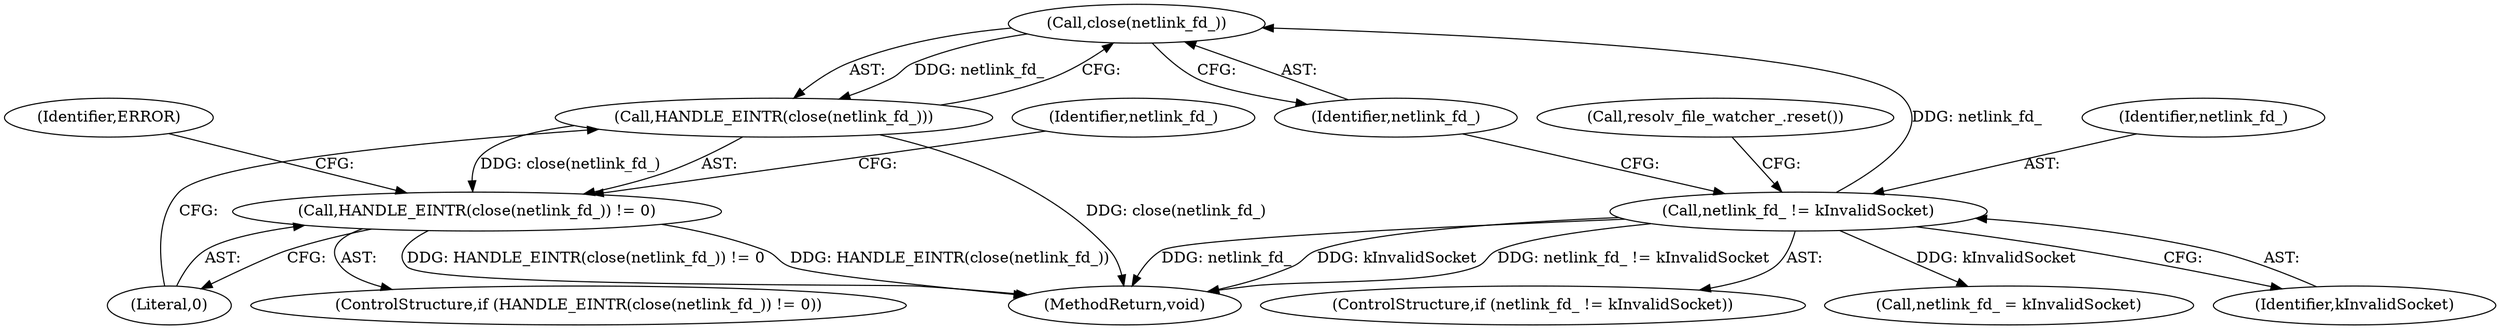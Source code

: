 digraph "0_Chrome_ae66a48d272b1fdc8bf475b107ae11d95edc91f9_0@API" {
"1000110" [label="(Call,close(netlink_fd_))"];
"1000103" [label="(Call,netlink_fd_ != kInvalidSocket)"];
"1000109" [label="(Call,HANDLE_EINTR(close(netlink_fd_)))"];
"1000108" [label="(Call,HANDLE_EINTR(close(netlink_fd_)) != 0)"];
"1000104" [label="(Identifier,netlink_fd_)"];
"1000102" [label="(ControlStructure,if (netlink_fd_ != kInvalidSocket))"];
"1000109" [label="(Call,HANDLE_EINTR(close(netlink_fd_)))"];
"1000117" [label="(Call,netlink_fd_ = kInvalidSocket)"];
"1000118" [label="(Identifier,netlink_fd_)"];
"1000110" [label="(Call,close(netlink_fd_))"];
"1000105" [label="(Identifier,kInvalidSocket)"];
"1000112" [label="(Literal,0)"];
"1000111" [label="(Identifier,netlink_fd_)"];
"1000121" [label="(Call,resolv_file_watcher_.reset())"];
"1000124" [label="(MethodReturn,void)"];
"1000108" [label="(Call,HANDLE_EINTR(close(netlink_fd_)) != 0)"];
"1000103" [label="(Call,netlink_fd_ != kInvalidSocket)"];
"1000107" [label="(ControlStructure,if (HANDLE_EINTR(close(netlink_fd_)) != 0))"];
"1000115" [label="(Identifier,ERROR)"];
"1000110" -> "1000109"  [label="AST: "];
"1000110" -> "1000111"  [label="CFG: "];
"1000111" -> "1000110"  [label="AST: "];
"1000109" -> "1000110"  [label="CFG: "];
"1000110" -> "1000109"  [label="DDG: netlink_fd_"];
"1000103" -> "1000110"  [label="DDG: netlink_fd_"];
"1000103" -> "1000102"  [label="AST: "];
"1000103" -> "1000105"  [label="CFG: "];
"1000104" -> "1000103"  [label="AST: "];
"1000105" -> "1000103"  [label="AST: "];
"1000111" -> "1000103"  [label="CFG: "];
"1000121" -> "1000103"  [label="CFG: "];
"1000103" -> "1000124"  [label="DDG: netlink_fd_"];
"1000103" -> "1000124"  [label="DDG: kInvalidSocket"];
"1000103" -> "1000124"  [label="DDG: netlink_fd_ != kInvalidSocket"];
"1000103" -> "1000117"  [label="DDG: kInvalidSocket"];
"1000109" -> "1000108"  [label="AST: "];
"1000112" -> "1000109"  [label="CFG: "];
"1000109" -> "1000124"  [label="DDG: close(netlink_fd_)"];
"1000109" -> "1000108"  [label="DDG: close(netlink_fd_)"];
"1000108" -> "1000107"  [label="AST: "];
"1000108" -> "1000112"  [label="CFG: "];
"1000112" -> "1000108"  [label="AST: "];
"1000115" -> "1000108"  [label="CFG: "];
"1000118" -> "1000108"  [label="CFG: "];
"1000108" -> "1000124"  [label="DDG: HANDLE_EINTR(close(netlink_fd_)) != 0"];
"1000108" -> "1000124"  [label="DDG: HANDLE_EINTR(close(netlink_fd_))"];
}
